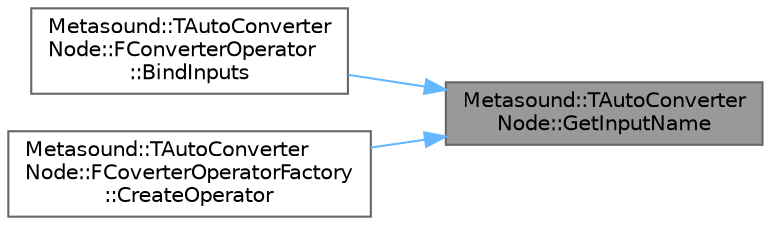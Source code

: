 digraph "Metasound::TAutoConverterNode::GetInputName"
{
 // INTERACTIVE_SVG=YES
 // LATEX_PDF_SIZE
  bgcolor="transparent";
  edge [fontname=Helvetica,fontsize=10,labelfontname=Helvetica,labelfontsize=10];
  node [fontname=Helvetica,fontsize=10,shape=box,height=0.2,width=0.4];
  rankdir="RL";
  Node1 [id="Node000001",label="Metasound::TAutoConverter\lNode::GetInputName",height=0.2,width=0.4,color="gray40", fillcolor="grey60", style="filled", fontcolor="black",tooltip=" "];
  Node1 -> Node2 [id="edge1_Node000001_Node000002",dir="back",color="steelblue1",style="solid",tooltip=" "];
  Node2 [id="Node000002",label="Metasound::TAutoConverter\lNode::FConverterOperator\l::BindInputs",height=0.2,width=0.4,color="grey40", fillcolor="white", style="filled",URL="$d1/d0d/classMetasound_1_1TAutoConverterNode_1_1FConverterOperator.html#a488ad6eb571d3bc86584e085ca9f766c",tooltip="BindInputs binds data references in the IOperator with the FInputVertexInterfaceData."];
  Node1 -> Node3 [id="edge2_Node000001_Node000003",dir="back",color="steelblue1",style="solid",tooltip=" "];
  Node3 [id="Node000003",label="Metasound::TAutoConverter\lNode::FCoverterOperatorFactory\l::CreateOperator",height=0.2,width=0.4,color="grey40", fillcolor="white", style="filled",URL="$da/dd5/classMetasound_1_1TAutoConverterNode_1_1FCoverterOperatorFactory.html#aaa6cb2c745cff2e3f70e62e93a83a39c",tooltip=" "];
}
